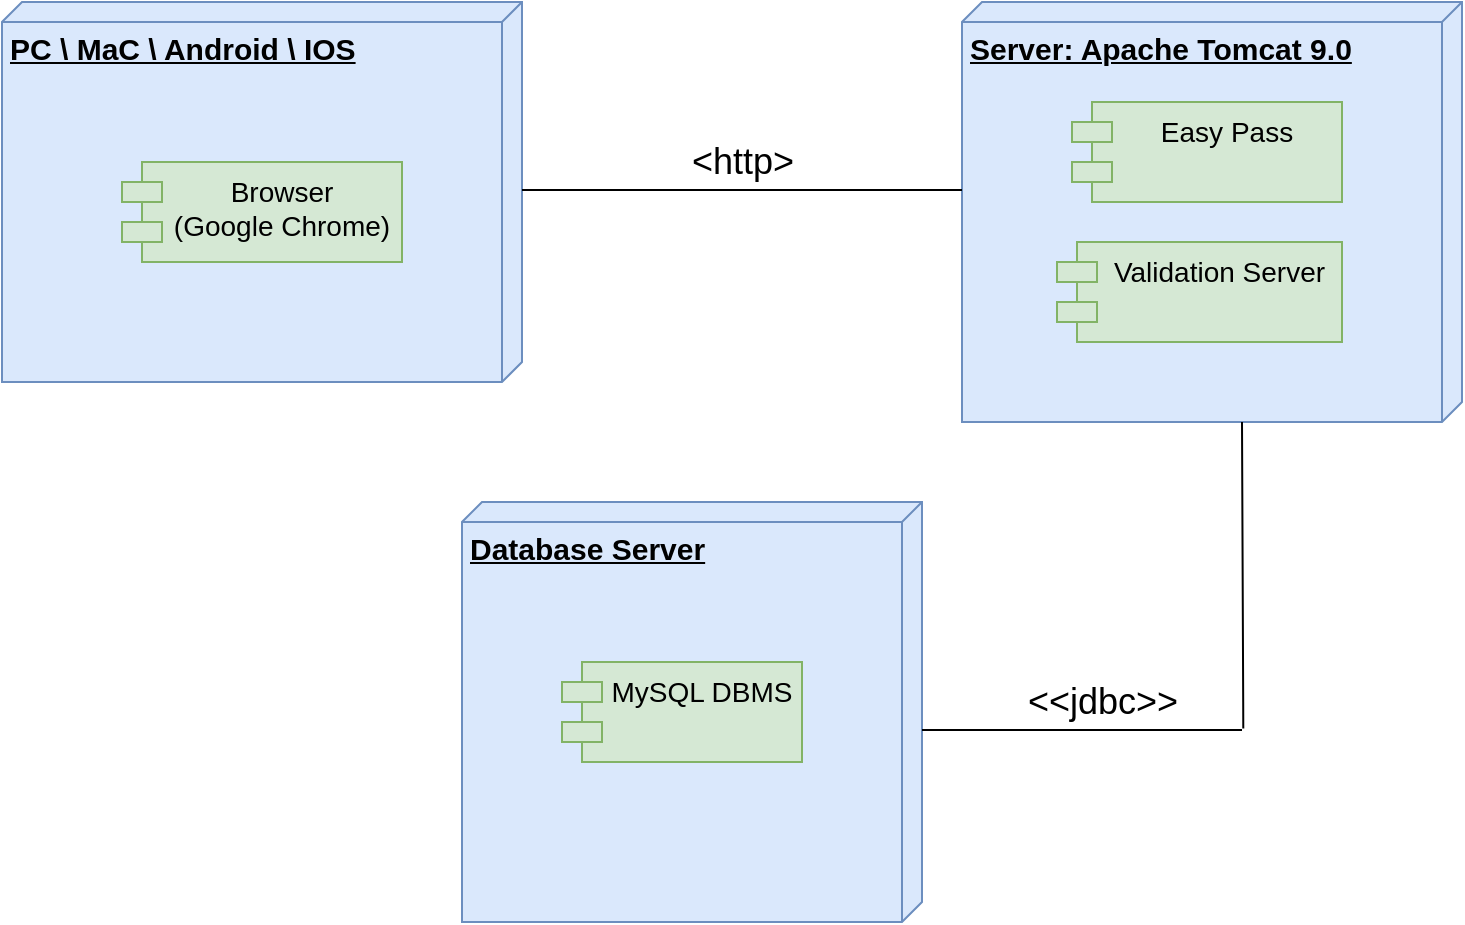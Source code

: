 <mxfile version="15.9.4" type="device"><diagram id="CfA1eUQs4gehv916nAM7" name="Pagina-1"><mxGraphModel dx="1038" dy="585" grid="1" gridSize="10" guides="1" tooltips="1" connect="1" arrows="1" fold="1" page="1" pageScale="1" pageWidth="827" pageHeight="1169" math="0" shadow="0"><root><mxCell id="0"/><mxCell id="1" parent="0"/><mxCell id="4u_q_P0ngg-7OoZB01oe-2" value="&lt;font style=&quot;font-size: 15px&quot;&gt;&lt;b&gt;Database Server&lt;/b&gt;&lt;/font&gt;" style="verticalAlign=top;align=left;spacingTop=8;spacingLeft=2;spacingRight=12;shape=cube;size=10;direction=south;fontStyle=4;html=1;fillColor=#dae8fc;strokeColor=#6c8ebf;" parent="1" vertex="1"><mxGeometry x="280" y="330" width="230" height="210" as="geometry"/></mxCell><mxCell id="4u_q_P0ngg-7OoZB01oe-3" value="&lt;font style=&quot;font-size: 15px&quot;&gt;&lt;b&gt;Server: Apache Tomcat 9.0&lt;/b&gt;&lt;/font&gt;" style="verticalAlign=top;align=left;spacingTop=8;spacingLeft=2;spacingRight=12;shape=cube;size=10;direction=south;fontStyle=4;html=1;fillColor=#dae8fc;strokeColor=#6c8ebf;" parent="1" vertex="1"><mxGeometry x="530" y="80" width="250" height="210" as="geometry"/></mxCell><mxCell id="4u_q_P0ngg-7OoZB01oe-4" value="&lt;b&gt;&lt;font style=&quot;font-size: 15px&quot;&gt;PC \ MaC \ Android \ IOS&lt;/font&gt;&lt;/b&gt;" style="verticalAlign=top;align=left;spacingTop=8;spacingLeft=2;spacingRight=12;shape=cube;size=10;direction=south;fontStyle=4;html=1;fillColor=#dae8fc;strokeColor=#6c8ebf;" parent="1" vertex="1"><mxGeometry x="50" y="80" width="260" height="190" as="geometry"/></mxCell><mxCell id="4u_q_P0ngg-7OoZB01oe-5" value="Easy Pass" style="shape=module;align=left;spacingLeft=20;align=center;verticalAlign=top;fontSize=14;fillColor=#d5e8d4;strokeColor=#82b366;" parent="1" vertex="1"><mxGeometry x="585" y="130" width="135" height="50" as="geometry"/></mxCell><mxCell id="4u_q_P0ngg-7OoZB01oe-6" value="Browser&#10;(Google Chrome)" style="shape=module;align=left;spacingLeft=20;align=center;verticalAlign=top;fillColor=#d5e8d4;strokeColor=#82b366;fontSize=14;" parent="1" vertex="1"><mxGeometry x="110" y="160" width="140" height="50" as="geometry"/></mxCell><mxCell id="4u_q_P0ngg-7OoZB01oe-7" value="MySQL DBMS" style="shape=module;align=left;spacingLeft=20;align=center;verticalAlign=top;fontSize=14;fillColor=#d5e8d4;strokeColor=#82b366;" parent="1" vertex="1"><mxGeometry x="330" y="410" width="120" height="50" as="geometry"/></mxCell><mxCell id="4u_q_P0ngg-7OoZB01oe-8" value="Validation Server" style="shape=module;align=left;spacingLeft=20;align=center;verticalAlign=top;fontSize=14;fillColor=#d5e8d4;strokeColor=#82b366;" parent="1" vertex="1"><mxGeometry x="577.5" y="200" width="142.5" height="50" as="geometry"/></mxCell><mxCell id="4u_q_P0ngg-7OoZB01oe-11" value="" style="line;strokeWidth=1;fillColor=none;align=left;verticalAlign=middle;spacingTop=-1;spacingLeft=3;spacingRight=3;rotatable=0;labelPosition=right;points=[];portConstraint=eastwest;" parent="1" vertex="1"><mxGeometry x="310" y="170" width="220" height="8" as="geometry"/></mxCell><mxCell id="4u_q_P0ngg-7OoZB01oe-12" value="" style="line;strokeWidth=1;fillColor=none;align=left;verticalAlign=middle;spacingTop=-1;spacingLeft=3;spacingRight=3;rotatable=0;labelPosition=right;points=[];portConstraint=eastwest;" parent="1" vertex="1"><mxGeometry x="510" y="440" width="160" height="8" as="geometry"/></mxCell><mxCell id="4u_q_P0ngg-7OoZB01oe-16" value="" style="endArrow=none;html=1;rounded=0;edgeStyle=orthogonalEdgeStyle;exitX=1.004;exitY=0.4;exitDx=0;exitDy=0;exitPerimeter=0;" parent="1" source="4u_q_P0ngg-7OoZB01oe-12" edge="1"><mxGeometry width="50" height="50" relative="1" as="geometry"><mxPoint x="670" y="400" as="sourcePoint"/><mxPoint x="670" y="290" as="targetPoint"/><Array as="points"><mxPoint x="671" y="430"/><mxPoint x="670" y="430"/></Array></mxGeometry></mxCell><mxCell id="4u_q_P0ngg-7OoZB01oe-17" value="&lt;font style=&quot;font-size: 18px&quot;&gt;&amp;lt;&amp;lt;jdbc&amp;gt;&amp;gt;&lt;/font&gt;" style="text;html=1;align=center;verticalAlign=middle;resizable=0;points=[];autosize=1;strokeColor=none;fillColor=none;" parent="1" vertex="1"><mxGeometry x="555" y="420" width="90" height="20" as="geometry"/></mxCell><mxCell id="4u_q_P0ngg-7OoZB01oe-18" value="&lt;font style=&quot;font-size: 18px&quot;&gt;&amp;lt;http&amp;gt;&lt;/font&gt;" style="text;html=1;align=center;verticalAlign=middle;resizable=0;points=[];autosize=1;strokeColor=none;fillColor=none;" parent="1" vertex="1"><mxGeometry x="385" y="150" width="70" height="20" as="geometry"/></mxCell></root></mxGraphModel></diagram></mxfile>